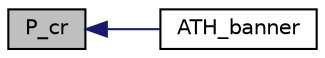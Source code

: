 digraph "P_cr"
{
  edge [fontname="Helvetica",fontsize="10",labelfontname="Helvetica",labelfontsize="10"];
  node [fontname="Helvetica",fontsize="10",shape=record];
  rankdir="LR";
  Node454 [label="P_cr",height=0.2,width=0.4,color="black", fillcolor="grey75", style="filled", fontcolor="black"];
  Node454 -> Node455 [dir="back",color="midnightblue",fontsize="10",style="solid",fontname="Helvetica"];
  Node455 [label="ATH_banner",height=0.2,width=0.4,color="black", fillcolor="white", style="filled",URL="$atlast_8c.html#a72e7dcbf3fb9dc030411abaf25bf7e90"];
}
